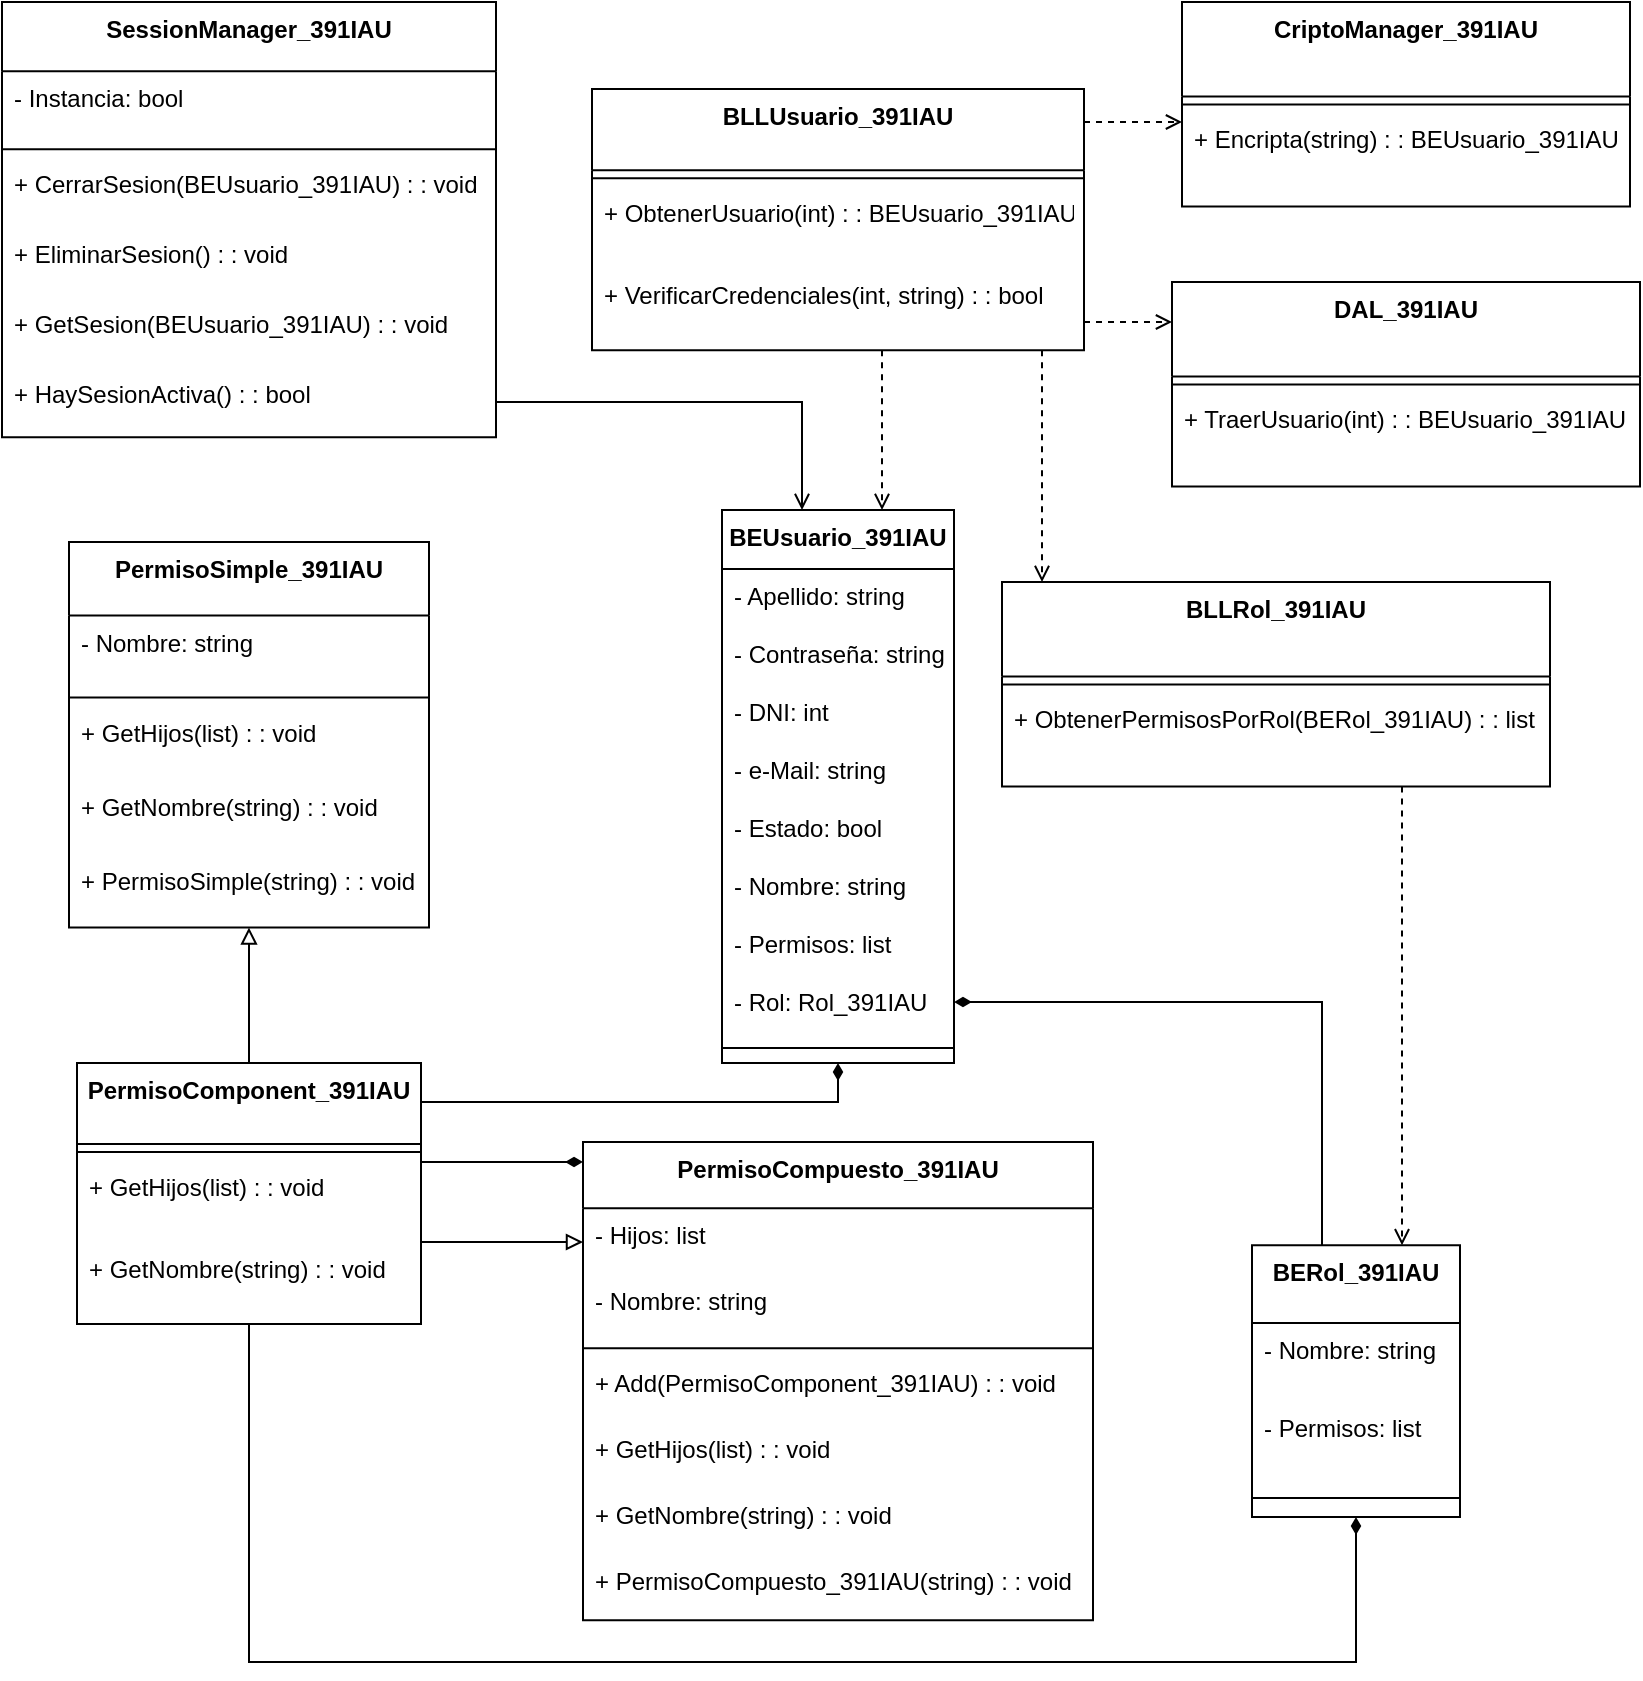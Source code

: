 <mxfile version="27.0.5">
  <diagram name="Page-1" id="UQfQ47-jhMwPksH4_KgC">
    <mxGraphModel dx="914" dy="732" grid="1" gridSize="10" guides="1" tooltips="1" connect="1" arrows="1" fold="1" page="1" pageScale="1" pageWidth="850" pageHeight="1100" math="0" shadow="0">
      <root>
        <mxCell id="0" />
        <mxCell id="1" parent="0" />
        <mxCell id="twu74jtmgmy1X8iGH-nL-76" style="edgeStyle=orthogonalEdgeStyle;rounded=0;orthogonalLoop=1;jettySize=auto;html=1;endArrow=none;startFill=1;startArrow=diamondThin;" parent="1" source="twu74jtmgmy1X8iGH-nL-1" target="twu74jtmgmy1X8iGH-nL-46" edge="1">
          <mxGeometry relative="1" as="geometry">
            <Array as="points">
              <mxPoint x="680" y="520" />
            </Array>
          </mxGeometry>
        </mxCell>
        <mxCell id="twu74jtmgmy1X8iGH-nL-1" value="BEUsuario_391IAU" style="swimlane;fontStyle=1;align=center;verticalAlign=top;childLayout=stackLayout;horizontal=1;startSize=29.474;horizontalStack=0;resizeParent=1;resizeParentMax=0;resizeLast=0;collapsible=0;marginBottom=0;" parent="1" vertex="1">
          <mxGeometry x="380" y="274" width="116" height="276.474" as="geometry" />
        </mxCell>
        <mxCell id="twu74jtmgmy1X8iGH-nL-2" value="- Apellido: string" style="text;strokeColor=none;fillColor=none;align=left;verticalAlign=top;spacingLeft=4;spacingRight=4;overflow=hidden;rotatable=0;points=[[0,0.5],[1,0.5]];portConstraint=eastwest;" parent="twu74jtmgmy1X8iGH-nL-1" vertex="1">
          <mxGeometry y="29.474" width="116" height="29" as="geometry" />
        </mxCell>
        <mxCell id="twu74jtmgmy1X8iGH-nL-3" value="- Contraseña: string" style="text;strokeColor=none;fillColor=none;align=left;verticalAlign=top;spacingLeft=4;spacingRight=4;overflow=hidden;rotatable=0;points=[[0,0.5],[1,0.5]];portConstraint=eastwest;" parent="twu74jtmgmy1X8iGH-nL-1" vertex="1">
          <mxGeometry y="58.474" width="116" height="29" as="geometry" />
        </mxCell>
        <mxCell id="twu74jtmgmy1X8iGH-nL-4" value="- DNI: int" style="text;strokeColor=none;fillColor=none;align=left;verticalAlign=top;spacingLeft=4;spacingRight=4;overflow=hidden;rotatable=0;points=[[0,0.5],[1,0.5]];portConstraint=eastwest;" parent="twu74jtmgmy1X8iGH-nL-1" vertex="1">
          <mxGeometry y="87.474" width="116" height="29" as="geometry" />
        </mxCell>
        <mxCell id="twu74jtmgmy1X8iGH-nL-5" value="- e-Mail: string" style="text;strokeColor=none;fillColor=none;align=left;verticalAlign=top;spacingLeft=4;spacingRight=4;overflow=hidden;rotatable=0;points=[[0,0.5],[1,0.5]];portConstraint=eastwest;" parent="twu74jtmgmy1X8iGH-nL-1" vertex="1">
          <mxGeometry y="116.474" width="116" height="29" as="geometry" />
        </mxCell>
        <mxCell id="twu74jtmgmy1X8iGH-nL-6" value="- Estado: bool" style="text;strokeColor=none;fillColor=none;align=left;verticalAlign=top;spacingLeft=4;spacingRight=4;overflow=hidden;rotatable=0;points=[[0,0.5],[1,0.5]];portConstraint=eastwest;" parent="twu74jtmgmy1X8iGH-nL-1" vertex="1">
          <mxGeometry y="145.474" width="116" height="29" as="geometry" />
        </mxCell>
        <mxCell id="twu74jtmgmy1X8iGH-nL-7" value="- Nombre: string" style="text;strokeColor=none;fillColor=none;align=left;verticalAlign=top;spacingLeft=4;spacingRight=4;overflow=hidden;rotatable=0;points=[[0,0.5],[1,0.5]];portConstraint=eastwest;" parent="twu74jtmgmy1X8iGH-nL-1" vertex="1">
          <mxGeometry y="174.474" width="116" height="29" as="geometry" />
        </mxCell>
        <mxCell id="twu74jtmgmy1X8iGH-nL-8" value="- Permisos: list" style="text;strokeColor=none;fillColor=none;align=left;verticalAlign=top;spacingLeft=4;spacingRight=4;overflow=hidden;rotatable=0;points=[[0,0.5],[1,0.5]];portConstraint=eastwest;" parent="twu74jtmgmy1X8iGH-nL-1" vertex="1">
          <mxGeometry y="203.474" width="116" height="29" as="geometry" />
        </mxCell>
        <mxCell id="twu74jtmgmy1X8iGH-nL-9" value="- Rol: Rol_391IAU" style="text;strokeColor=none;fillColor=none;align=left;verticalAlign=top;spacingLeft=4;spacingRight=4;overflow=hidden;rotatable=0;points=[[0,0.5],[1,0.5]];portConstraint=eastwest;" parent="twu74jtmgmy1X8iGH-nL-1" vertex="1">
          <mxGeometry y="232.474" width="116" height="29" as="geometry" />
        </mxCell>
        <mxCell id="twu74jtmgmy1X8iGH-nL-10" style="line;strokeWidth=1;fillColor=none;align=left;verticalAlign=middle;spacingTop=-1;spacingLeft=3;spacingRight=3;rotatable=0;labelPosition=right;points=[];portConstraint=eastwest;strokeColor=inherit;" parent="twu74jtmgmy1X8iGH-nL-1" vertex="1">
          <mxGeometry y="261.474" width="116" height="15" as="geometry" />
        </mxCell>
        <mxCell id="twu74jtmgmy1X8iGH-nL-67" style="edgeStyle=orthogonalEdgeStyle;rounded=0;orthogonalLoop=1;jettySize=auto;html=1;endArrow=open;endFill=0;dashed=1;" parent="1" source="twu74jtmgmy1X8iGH-nL-11" target="twu74jtmgmy1X8iGH-nL-18" edge="1">
          <mxGeometry relative="1" as="geometry">
            <Array as="points">
              <mxPoint x="600" y="80" />
              <mxPoint x="600" y="80" />
            </Array>
          </mxGeometry>
        </mxCell>
        <mxCell id="twu74jtmgmy1X8iGH-nL-69" style="edgeStyle=orthogonalEdgeStyle;rounded=0;orthogonalLoop=1;jettySize=auto;html=1;dashed=1;endArrow=open;endFill=0;" parent="1" source="twu74jtmgmy1X8iGH-nL-11" target="twu74jtmgmy1X8iGH-nL-15" edge="1">
          <mxGeometry relative="1" as="geometry">
            <Array as="points">
              <mxPoint x="600" y="180" />
              <mxPoint x="600" y="180" />
            </Array>
          </mxGeometry>
        </mxCell>
        <mxCell id="twu74jtmgmy1X8iGH-nL-70" style="edgeStyle=orthogonalEdgeStyle;rounded=0;orthogonalLoop=1;jettySize=auto;html=1;dashed=1;endArrow=open;endFill=0;" parent="1" source="twu74jtmgmy1X8iGH-nL-11" target="twu74jtmgmy1X8iGH-nL-1" edge="1">
          <mxGeometry relative="1" as="geometry">
            <Array as="points">
              <mxPoint x="460" y="240" />
              <mxPoint x="460" y="240" />
            </Array>
          </mxGeometry>
        </mxCell>
        <mxCell id="twu74jtmgmy1X8iGH-nL-71" style="edgeStyle=orthogonalEdgeStyle;rounded=0;orthogonalLoop=1;jettySize=auto;html=1;dashed=1;endArrow=open;endFill=0;" parent="1" source="twu74jtmgmy1X8iGH-nL-11" target="twu74jtmgmy1X8iGH-nL-50" edge="1">
          <mxGeometry relative="1" as="geometry">
            <Array as="points">
              <mxPoint x="540" y="240" />
              <mxPoint x="540" y="240" />
            </Array>
          </mxGeometry>
        </mxCell>
        <mxCell id="twu74jtmgmy1X8iGH-nL-11" value="BLLUsuario_391IAU" style="swimlane;fontStyle=1;align=center;verticalAlign=top;childLayout=stackLayout;horizontal=1;startSize=40.571;horizontalStack=0;resizeParent=1;resizeParentMax=0;resizeLast=0;collapsible=0;marginBottom=0;" parent="1" vertex="1">
          <mxGeometry x="315" y="63.55" width="246" height="130.571" as="geometry" />
        </mxCell>
        <mxCell id="twu74jtmgmy1X8iGH-nL-12" style="line;strokeWidth=1;fillColor=none;align=left;verticalAlign=middle;spacingTop=-1;spacingLeft=3;spacingRight=3;rotatable=0;labelPosition=right;points=[];portConstraint=eastwest;strokeColor=inherit;" parent="twu74jtmgmy1X8iGH-nL-11" vertex="1">
          <mxGeometry y="40.571" width="246" height="8" as="geometry" />
        </mxCell>
        <mxCell id="twu74jtmgmy1X8iGH-nL-13" value="+ ObtenerUsuario(int) : : BEUsuario_391IAU" style="text;strokeColor=none;fillColor=none;align=left;verticalAlign=top;spacingLeft=4;spacingRight=4;overflow=hidden;rotatable=0;points=[[0,0.5],[1,0.5]];portConstraint=eastwest;" parent="twu74jtmgmy1X8iGH-nL-11" vertex="1">
          <mxGeometry y="48.571" width="246" height="41" as="geometry" />
        </mxCell>
        <mxCell id="twu74jtmgmy1X8iGH-nL-14" value="+ VerificarCredenciales(int, string) : : bool" style="text;strokeColor=none;fillColor=none;align=left;verticalAlign=top;spacingLeft=4;spacingRight=4;overflow=hidden;rotatable=0;points=[[0,0.5],[1,0.5]];portConstraint=eastwest;" parent="twu74jtmgmy1X8iGH-nL-11" vertex="1">
          <mxGeometry y="89.571" width="246" height="41" as="geometry" />
        </mxCell>
        <mxCell id="twu74jtmgmy1X8iGH-nL-15" value="DAL_391IAU" style="swimlane;fontStyle=1;align=center;verticalAlign=top;childLayout=stackLayout;horizontal=1;startSize=47.2;horizontalStack=0;resizeParent=1;resizeParentMax=0;resizeLast=0;collapsible=0;marginBottom=0;" parent="1" vertex="1">
          <mxGeometry x="605" y="160" width="234" height="102.2" as="geometry" />
        </mxCell>
        <mxCell id="twu74jtmgmy1X8iGH-nL-16" style="line;strokeWidth=1;fillColor=none;align=left;verticalAlign=middle;spacingTop=-1;spacingLeft=3;spacingRight=3;rotatable=0;labelPosition=right;points=[];portConstraint=eastwest;strokeColor=inherit;" parent="twu74jtmgmy1X8iGH-nL-15" vertex="1">
          <mxGeometry y="47.2" width="234" height="8" as="geometry" />
        </mxCell>
        <mxCell id="twu74jtmgmy1X8iGH-nL-17" value="+ TraerUsuario(int) : : BEUsuario_391IAU" style="text;strokeColor=none;fillColor=none;align=left;verticalAlign=top;spacingLeft=4;spacingRight=4;overflow=hidden;rotatable=0;points=[[0,0.5],[1,0.5]];portConstraint=eastwest;" parent="twu74jtmgmy1X8iGH-nL-15" vertex="1">
          <mxGeometry y="55.2" width="234" height="47" as="geometry" />
        </mxCell>
        <mxCell id="twu74jtmgmy1X8iGH-nL-18" value="CriptoManager_391IAU" style="swimlane;fontStyle=1;align=center;verticalAlign=top;childLayout=stackLayout;horizontal=1;startSize=47.2;horizontalStack=0;resizeParent=1;resizeParentMax=0;resizeLast=0;collapsible=0;marginBottom=0;" parent="1" vertex="1">
          <mxGeometry x="610" y="20" width="224" height="102.2" as="geometry" />
        </mxCell>
        <mxCell id="twu74jtmgmy1X8iGH-nL-19" style="line;strokeWidth=1;fillColor=none;align=left;verticalAlign=middle;spacingTop=-1;spacingLeft=3;spacingRight=3;rotatable=0;labelPosition=right;points=[];portConstraint=eastwest;strokeColor=inherit;" parent="twu74jtmgmy1X8iGH-nL-18" vertex="1">
          <mxGeometry y="47.2" width="224" height="8" as="geometry" />
        </mxCell>
        <mxCell id="twu74jtmgmy1X8iGH-nL-20" value="+ Encripta(string) : : BEUsuario_391IAU" style="text;strokeColor=none;fillColor=none;align=left;verticalAlign=top;spacingLeft=4;spacingRight=4;overflow=hidden;rotatable=0;points=[[0,0.5],[1,0.5]];portConstraint=eastwest;" parent="twu74jtmgmy1X8iGH-nL-18" vertex="1">
          <mxGeometry y="55.2" width="224" height="47" as="geometry" />
        </mxCell>
        <mxCell id="twu74jtmgmy1X8iGH-nL-66" style="edgeStyle=orthogonalEdgeStyle;rounded=0;orthogonalLoop=1;jettySize=auto;html=1;endArrow=open;endFill=0;" parent="1" source="twu74jtmgmy1X8iGH-nL-21" target="twu74jtmgmy1X8iGH-nL-1" edge="1">
          <mxGeometry relative="1" as="geometry">
            <Array as="points">
              <mxPoint x="420" y="220" />
            </Array>
          </mxGeometry>
        </mxCell>
        <mxCell id="twu74jtmgmy1X8iGH-nL-21" value="SessionManager_391IAU" style="swimlane;fontStyle=1;align=center;verticalAlign=top;childLayout=stackLayout;horizontal=1;startSize=34.667;horizontalStack=0;resizeParent=1;resizeParentMax=0;resizeLast=0;collapsible=0;marginBottom=0;" parent="1" vertex="1">
          <mxGeometry x="20" y="20" width="247" height="217.667" as="geometry" />
        </mxCell>
        <mxCell id="twu74jtmgmy1X8iGH-nL-22" value="- Instancia: bool" style="text;strokeColor=none;fillColor=none;align=left;verticalAlign=top;spacingLeft=4;spacingRight=4;overflow=hidden;rotatable=0;points=[[0,0.5],[1,0.5]];portConstraint=eastwest;" parent="twu74jtmgmy1X8iGH-nL-21" vertex="1">
          <mxGeometry y="34.667" width="247" height="35" as="geometry" />
        </mxCell>
        <mxCell id="twu74jtmgmy1X8iGH-nL-23" style="line;strokeWidth=1;fillColor=none;align=left;verticalAlign=middle;spacingTop=-1;spacingLeft=3;spacingRight=3;rotatable=0;labelPosition=right;points=[];portConstraint=eastwest;strokeColor=inherit;" parent="twu74jtmgmy1X8iGH-nL-21" vertex="1">
          <mxGeometry y="69.667" width="247" height="8" as="geometry" />
        </mxCell>
        <mxCell id="twu74jtmgmy1X8iGH-nL-24" value="+ CerrarSesion(BEUsuario_391IAU) : : void" style="text;strokeColor=none;fillColor=none;align=left;verticalAlign=top;spacingLeft=4;spacingRight=4;overflow=hidden;rotatable=0;points=[[0,0.5],[1,0.5]];portConstraint=eastwest;" parent="twu74jtmgmy1X8iGH-nL-21" vertex="1">
          <mxGeometry y="77.667" width="247" height="35" as="geometry" />
        </mxCell>
        <mxCell id="twu74jtmgmy1X8iGH-nL-25" value="+ EliminarSesion() : : void" style="text;strokeColor=none;fillColor=none;align=left;verticalAlign=top;spacingLeft=4;spacingRight=4;overflow=hidden;rotatable=0;points=[[0,0.5],[1,0.5]];portConstraint=eastwest;" parent="twu74jtmgmy1X8iGH-nL-21" vertex="1">
          <mxGeometry y="112.667" width="247" height="35" as="geometry" />
        </mxCell>
        <mxCell id="twu74jtmgmy1X8iGH-nL-26" value="+ GetSesion(BEUsuario_391IAU) : : void" style="text;strokeColor=none;fillColor=none;align=left;verticalAlign=top;spacingLeft=4;spacingRight=4;overflow=hidden;rotatable=0;points=[[0,0.5],[1,0.5]];portConstraint=eastwest;" parent="twu74jtmgmy1X8iGH-nL-21" vertex="1">
          <mxGeometry y="147.667" width="247" height="35" as="geometry" />
        </mxCell>
        <mxCell id="twu74jtmgmy1X8iGH-nL-27" value="+ HaySesionActiva() : : bool" style="text;strokeColor=none;fillColor=none;align=left;verticalAlign=top;spacingLeft=4;spacingRight=4;overflow=hidden;rotatable=0;points=[[0,0.5],[1,0.5]];portConstraint=eastwest;" parent="twu74jtmgmy1X8iGH-nL-21" vertex="1">
          <mxGeometry y="182.667" width="247" height="35" as="geometry" />
        </mxCell>
        <mxCell id="twu74jtmgmy1X8iGH-nL-72" style="edgeStyle=orthogonalEdgeStyle;rounded=0;orthogonalLoop=1;jettySize=auto;html=1;endArrow=block;endFill=0;" parent="1" source="twu74jtmgmy1X8iGH-nL-28" target="twu74jtmgmy1X8iGH-nL-32" edge="1">
          <mxGeometry relative="1" as="geometry" />
        </mxCell>
        <mxCell id="twu74jtmgmy1X8iGH-nL-73" style="edgeStyle=orthogonalEdgeStyle;rounded=0;orthogonalLoop=1;jettySize=auto;html=1;endArrow=diamondThin;endFill=1;" parent="1" source="twu74jtmgmy1X8iGH-nL-28" target="twu74jtmgmy1X8iGH-nL-1" edge="1">
          <mxGeometry relative="1" as="geometry">
            <Array as="points">
              <mxPoint x="438" y="570" />
            </Array>
          </mxGeometry>
        </mxCell>
        <mxCell id="twu74jtmgmy1X8iGH-nL-74" style="edgeStyle=orthogonalEdgeStyle;rounded=0;orthogonalLoop=1;jettySize=auto;html=1;endArrow=diamondThin;endFill=1;" parent="1" source="twu74jtmgmy1X8iGH-nL-28" target="twu74jtmgmy1X8iGH-nL-38" edge="1">
          <mxGeometry relative="1" as="geometry">
            <Array as="points">
              <mxPoint x="280" y="600" />
              <mxPoint x="280" y="600" />
            </Array>
          </mxGeometry>
        </mxCell>
        <mxCell id="twu74jtmgmy1X8iGH-nL-75" style="edgeStyle=orthogonalEdgeStyle;rounded=0;orthogonalLoop=1;jettySize=auto;html=1;endArrow=block;endFill=0;" parent="1" source="twu74jtmgmy1X8iGH-nL-28" target="twu74jtmgmy1X8iGH-nL-38" edge="1">
          <mxGeometry relative="1" as="geometry">
            <Array as="points">
              <mxPoint x="250" y="640" />
              <mxPoint x="250" y="640" />
            </Array>
          </mxGeometry>
        </mxCell>
        <mxCell id="twu74jtmgmy1X8iGH-nL-78" style="edgeStyle=orthogonalEdgeStyle;rounded=0;orthogonalLoop=1;jettySize=auto;html=1;endArrow=diamondThin;endFill=1;" parent="1" source="twu74jtmgmy1X8iGH-nL-28" target="twu74jtmgmy1X8iGH-nL-46" edge="1">
          <mxGeometry relative="1" as="geometry">
            <Array as="points">
              <mxPoint x="144" y="850" />
              <mxPoint x="697" y="850" />
            </Array>
          </mxGeometry>
        </mxCell>
        <mxCell id="twu74jtmgmy1X8iGH-nL-28" value="PermisoComponent_391IAU" style="swimlane;fontStyle=1;align=center;verticalAlign=top;childLayout=stackLayout;horizontal=1;startSize=40.571;horizontalStack=0;resizeParent=1;resizeParentMax=0;resizeLast=0;collapsible=0;marginBottom=0;" parent="1" vertex="1">
          <mxGeometry x="57.5" y="550.47" width="172" height="130.571" as="geometry" />
        </mxCell>
        <mxCell id="twu74jtmgmy1X8iGH-nL-29" style="line;strokeWidth=1;fillColor=none;align=left;verticalAlign=middle;spacingTop=-1;spacingLeft=3;spacingRight=3;rotatable=0;labelPosition=right;points=[];portConstraint=eastwest;strokeColor=inherit;" parent="twu74jtmgmy1X8iGH-nL-28" vertex="1">
          <mxGeometry y="40.571" width="172" height="8" as="geometry" />
        </mxCell>
        <mxCell id="twu74jtmgmy1X8iGH-nL-30" value="+ GetHijos(list) : : void" style="text;strokeColor=none;fillColor=none;align=left;verticalAlign=top;spacingLeft=4;spacingRight=4;overflow=hidden;rotatable=0;points=[[0,0.5],[1,0.5]];portConstraint=eastwest;" parent="twu74jtmgmy1X8iGH-nL-28" vertex="1">
          <mxGeometry y="48.571" width="172" height="41" as="geometry" />
        </mxCell>
        <mxCell id="twu74jtmgmy1X8iGH-nL-31" value="+ GetNombre(string) : : void" style="text;strokeColor=none;fillColor=none;align=left;verticalAlign=top;spacingLeft=4;spacingRight=4;overflow=hidden;rotatable=0;points=[[0,0.5],[1,0.5]];portConstraint=eastwest;" parent="twu74jtmgmy1X8iGH-nL-28" vertex="1">
          <mxGeometry y="89.571" width="172" height="41" as="geometry" />
        </mxCell>
        <mxCell id="twu74jtmgmy1X8iGH-nL-32" value="PermisoSimple_391IAU" style="swimlane;fontStyle=1;align=center;verticalAlign=top;childLayout=stackLayout;horizontal=1;startSize=36.8;horizontalStack=0;resizeParent=1;resizeParentMax=0;resizeLast=0;collapsible=0;marginBottom=0;" parent="1" vertex="1">
          <mxGeometry x="53.5" y="290" width="180" height="192.8" as="geometry" />
        </mxCell>
        <mxCell id="twu74jtmgmy1X8iGH-nL-33" value="- Nombre: string" style="text;strokeColor=none;fillColor=none;align=left;verticalAlign=top;spacingLeft=4;spacingRight=4;overflow=hidden;rotatable=0;points=[[0,0.5],[1,0.5]];portConstraint=eastwest;" parent="twu74jtmgmy1X8iGH-nL-32" vertex="1">
          <mxGeometry y="36.8" width="180" height="37" as="geometry" />
        </mxCell>
        <mxCell id="twu74jtmgmy1X8iGH-nL-34" style="line;strokeWidth=1;fillColor=none;align=left;verticalAlign=middle;spacingTop=-1;spacingLeft=3;spacingRight=3;rotatable=0;labelPosition=right;points=[];portConstraint=eastwest;strokeColor=inherit;" parent="twu74jtmgmy1X8iGH-nL-32" vertex="1">
          <mxGeometry y="73.8" width="180" height="8" as="geometry" />
        </mxCell>
        <mxCell id="twu74jtmgmy1X8iGH-nL-35" value="+ GetHijos(list) : : void" style="text;strokeColor=none;fillColor=none;align=left;verticalAlign=top;spacingLeft=4;spacingRight=4;overflow=hidden;rotatable=0;points=[[0,0.5],[1,0.5]];portConstraint=eastwest;" parent="twu74jtmgmy1X8iGH-nL-32" vertex="1">
          <mxGeometry y="81.8" width="180" height="37" as="geometry" />
        </mxCell>
        <mxCell id="twu74jtmgmy1X8iGH-nL-36" value="+ GetNombre(string) : : void" style="text;strokeColor=none;fillColor=none;align=left;verticalAlign=top;spacingLeft=4;spacingRight=4;overflow=hidden;rotatable=0;points=[[0,0.5],[1,0.5]];portConstraint=eastwest;" parent="twu74jtmgmy1X8iGH-nL-32" vertex="1">
          <mxGeometry y="118.8" width="180" height="37" as="geometry" />
        </mxCell>
        <mxCell id="twu74jtmgmy1X8iGH-nL-37" value="+ PermisoSimple(string) : : void" style="text;strokeColor=none;fillColor=none;align=left;verticalAlign=top;spacingLeft=4;spacingRight=4;overflow=hidden;rotatable=0;points=[[0,0.5],[1,0.5]];portConstraint=eastwest;" parent="twu74jtmgmy1X8iGH-nL-32" vertex="1">
          <mxGeometry y="155.8" width="180" height="37" as="geometry" />
        </mxCell>
        <mxCell id="twu74jtmgmy1X8iGH-nL-38" value="PermisoCompuesto_391IAU" style="swimlane;fontStyle=1;align=center;verticalAlign=top;childLayout=stackLayout;horizontal=1;startSize=33.143;horizontalStack=0;resizeParent=1;resizeParentMax=0;resizeLast=0;collapsible=0;marginBottom=0;" parent="1" vertex="1">
          <mxGeometry x="310.5" y="590" width="255" height="239.143" as="geometry" />
        </mxCell>
        <mxCell id="twu74jtmgmy1X8iGH-nL-39" value="- Hijos: list" style="text;strokeColor=none;fillColor=none;align=left;verticalAlign=top;spacingLeft=4;spacingRight=4;overflow=hidden;rotatable=0;points=[[0,0.5],[1,0.5]];portConstraint=eastwest;" parent="twu74jtmgmy1X8iGH-nL-38" vertex="1">
          <mxGeometry y="33.143" width="255" height="33" as="geometry" />
        </mxCell>
        <mxCell id="twu74jtmgmy1X8iGH-nL-40" value="- Nombre: string" style="text;strokeColor=none;fillColor=none;align=left;verticalAlign=top;spacingLeft=4;spacingRight=4;overflow=hidden;rotatable=0;points=[[0,0.5],[1,0.5]];portConstraint=eastwest;" parent="twu74jtmgmy1X8iGH-nL-38" vertex="1">
          <mxGeometry y="66.143" width="255" height="33" as="geometry" />
        </mxCell>
        <mxCell id="twu74jtmgmy1X8iGH-nL-41" style="line;strokeWidth=1;fillColor=none;align=left;verticalAlign=middle;spacingTop=-1;spacingLeft=3;spacingRight=3;rotatable=0;labelPosition=right;points=[];portConstraint=eastwest;strokeColor=inherit;" parent="twu74jtmgmy1X8iGH-nL-38" vertex="1">
          <mxGeometry y="99.143" width="255" height="8" as="geometry" />
        </mxCell>
        <mxCell id="twu74jtmgmy1X8iGH-nL-42" value="+ Add(PermisoComponent_391IAU) : : void" style="text;strokeColor=none;fillColor=none;align=left;verticalAlign=top;spacingLeft=4;spacingRight=4;overflow=hidden;rotatable=0;points=[[0,0.5],[1,0.5]];portConstraint=eastwest;" parent="twu74jtmgmy1X8iGH-nL-38" vertex="1">
          <mxGeometry y="107.143" width="255" height="33" as="geometry" />
        </mxCell>
        <mxCell id="twu74jtmgmy1X8iGH-nL-43" value="+ GetHijos(list) : : void" style="text;strokeColor=none;fillColor=none;align=left;verticalAlign=top;spacingLeft=4;spacingRight=4;overflow=hidden;rotatable=0;points=[[0,0.5],[1,0.5]];portConstraint=eastwest;" parent="twu74jtmgmy1X8iGH-nL-38" vertex="1">
          <mxGeometry y="140.143" width="255" height="33" as="geometry" />
        </mxCell>
        <mxCell id="twu74jtmgmy1X8iGH-nL-44" value="+ GetNombre(string) : : void" style="text;strokeColor=none;fillColor=none;align=left;verticalAlign=top;spacingLeft=4;spacingRight=4;overflow=hidden;rotatable=0;points=[[0,0.5],[1,0.5]];portConstraint=eastwest;" parent="twu74jtmgmy1X8iGH-nL-38" vertex="1">
          <mxGeometry y="173.143" width="255" height="33" as="geometry" />
        </mxCell>
        <mxCell id="twu74jtmgmy1X8iGH-nL-45" value="+ PermisoCompuesto_391IAU(string) : : void" style="text;strokeColor=none;fillColor=none;align=left;verticalAlign=top;spacingLeft=4;spacingRight=4;overflow=hidden;rotatable=0;points=[[0,0.5],[1,0.5]];portConstraint=eastwest;" parent="twu74jtmgmy1X8iGH-nL-38" vertex="1">
          <mxGeometry y="206.143" width="255" height="33" as="geometry" />
        </mxCell>
        <mxCell id="twu74jtmgmy1X8iGH-nL-46" value="BERol_391IAU" style="swimlane;fontStyle=1;align=center;verticalAlign=top;childLayout=stackLayout;horizontal=1;startSize=38.857;horizontalStack=0;resizeParent=1;resizeParentMax=0;resizeLast=0;collapsible=0;marginBottom=0;" parent="1" vertex="1">
          <mxGeometry x="645" y="641.64" width="104" height="135.857" as="geometry" />
        </mxCell>
        <mxCell id="twu74jtmgmy1X8iGH-nL-47" value="- Nombre: string" style="text;strokeColor=none;fillColor=none;align=left;verticalAlign=top;spacingLeft=4;spacingRight=4;overflow=hidden;rotatable=0;points=[[0,0.5],[1,0.5]];portConstraint=eastwest;" parent="twu74jtmgmy1X8iGH-nL-46" vertex="1">
          <mxGeometry y="38.857" width="104" height="39" as="geometry" />
        </mxCell>
        <mxCell id="twu74jtmgmy1X8iGH-nL-48" value="- Permisos: list" style="text;strokeColor=none;fillColor=none;align=left;verticalAlign=top;spacingLeft=4;spacingRight=4;overflow=hidden;rotatable=0;points=[[0,0.5],[1,0.5]];portConstraint=eastwest;" parent="twu74jtmgmy1X8iGH-nL-46" vertex="1">
          <mxGeometry y="77.857" width="104" height="39" as="geometry" />
        </mxCell>
        <mxCell id="twu74jtmgmy1X8iGH-nL-49" style="line;strokeWidth=1;fillColor=none;align=left;verticalAlign=middle;spacingTop=-1;spacingLeft=3;spacingRight=3;rotatable=0;labelPosition=right;points=[];portConstraint=eastwest;strokeColor=inherit;" parent="twu74jtmgmy1X8iGH-nL-46" vertex="1">
          <mxGeometry y="116.857" width="104" height="19" as="geometry" />
        </mxCell>
        <mxCell id="twu74jtmgmy1X8iGH-nL-65" style="edgeStyle=orthogonalEdgeStyle;rounded=0;orthogonalLoop=1;jettySize=auto;html=1;endArrow=open;endFill=0;dashed=1;" parent="1" source="twu74jtmgmy1X8iGH-nL-50" target="twu74jtmgmy1X8iGH-nL-46" edge="1">
          <mxGeometry relative="1" as="geometry">
            <Array as="points">
              <mxPoint x="720" y="640" />
              <mxPoint x="720" y="640" />
            </Array>
          </mxGeometry>
        </mxCell>
        <mxCell id="twu74jtmgmy1X8iGH-nL-50" value="BLLRol_391IAU" style="swimlane;fontStyle=1;align=center;verticalAlign=top;childLayout=stackLayout;horizontal=1;startSize=47.2;horizontalStack=0;resizeParent=1;resizeParentMax=0;resizeLast=0;collapsible=0;marginBottom=0;" parent="1" vertex="1">
          <mxGeometry x="520" y="310" width="274" height="102.2" as="geometry" />
        </mxCell>
        <mxCell id="twu74jtmgmy1X8iGH-nL-51" style="line;strokeWidth=1;fillColor=none;align=left;verticalAlign=middle;spacingTop=-1;spacingLeft=3;spacingRight=3;rotatable=0;labelPosition=right;points=[];portConstraint=eastwest;strokeColor=inherit;" parent="twu74jtmgmy1X8iGH-nL-50" vertex="1">
          <mxGeometry y="47.2" width="274" height="8" as="geometry" />
        </mxCell>
        <mxCell id="twu74jtmgmy1X8iGH-nL-52" value="+ ObtenerPermisosPorRol(BERol_391IAU) : : list" style="text;strokeColor=none;fillColor=none;align=left;verticalAlign=top;spacingLeft=4;spacingRight=4;overflow=hidden;rotatable=0;points=[[0,0.5],[1,0.5]];portConstraint=eastwest;" parent="twu74jtmgmy1X8iGH-nL-50" vertex="1">
          <mxGeometry y="55.2" width="274" height="47" as="geometry" />
        </mxCell>
      </root>
    </mxGraphModel>
  </diagram>
</mxfile>
